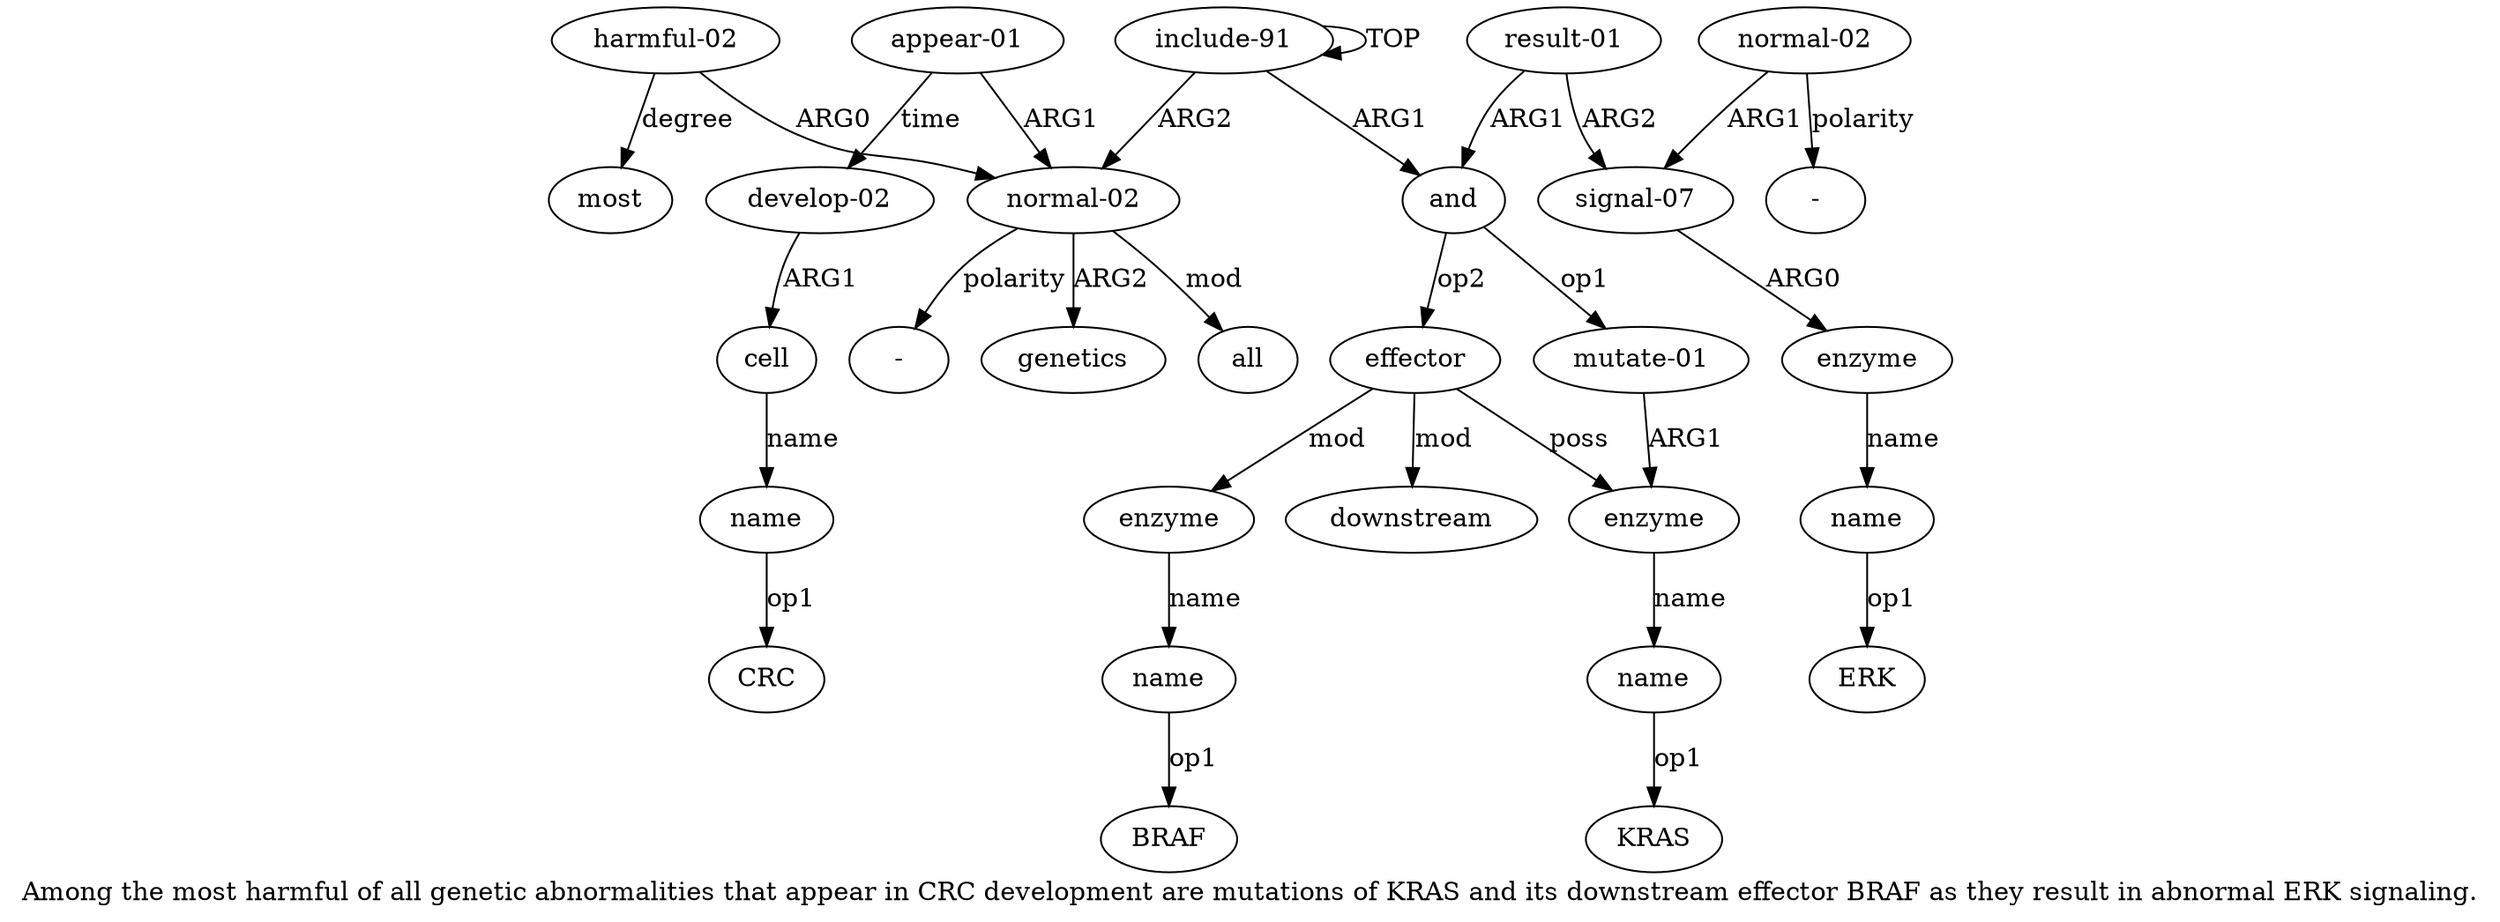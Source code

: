 digraph  {
	graph [label="Among the most harmful of all genetic abnormalities that appear in CRC development are mutations of KRAS and its downstream effector \
BRAF as they result in abnormal ERK signaling."];
	node [label="\N"];
	a20	 [color=black,
		gold_ind=20,
		gold_label="develop-02",
		label="develop-02",
		test_ind=20,
		test_label="develop-02"];
	a21	 [color=black,
		gold_ind=21,
		gold_label=cell,
		label=cell,
		test_ind=21,
		test_label=cell];
	a20 -> a21 [key=0,
	color=black,
	gold_label=ARG1,
	label=ARG1,
	test_label=ARG1];
a22 [color=black,
	gold_ind=22,
	gold_label=name,
	label=name,
	test_ind=22,
	test_label=name];
a21 -> a22 [key=0,
color=black,
gold_label=name,
label=name,
test_label=name];
"a22 CRC" [color=black,
gold_ind=-1,
gold_label=CRC,
label=CRC,
test_ind=-1,
test_label=CRC];
a22 -> "a22 CRC" [key=0,
color=black,
gold_label=op1,
label=op1,
test_label=op1];
"a14 -" [color=black,
gold_ind=-1,
gold_label="-",
label="-",
test_ind=-1,
test_label="-"];
"a8 BRAF" [color=black,
gold_ind=-1,
gold_label=BRAF,
label=BRAF,
test_ind=-1,
test_label=BRAF];
"a12 ERK" [color=black,
gold_ind=-1,
gold_label=ERK,
label=ERK,
test_ind=-1,
test_label=ERK];
a15 [color=black,
gold_ind=15,
gold_label=genetics,
label=genetics,
test_ind=15,
test_label=genetics];
a14 [color=black,
gold_ind=14,
gold_label="normal-02",
label="normal-02",
test_ind=14,
test_label="normal-02"];
a14 -> "a14 -" [key=0,
color=black,
gold_label=polarity,
label=polarity,
test_label=polarity];
a14 -> a15 [key=0,
color=black,
gold_label=ARG2,
label=ARG2,
test_label=ARG2];
a16 [color=black,
gold_ind=16,
gold_label=all,
label=all,
test_ind=16,
test_label=all];
a14 -> a16 [key=0,
color=black,
gold_label=mod,
label=mod,
test_label=mod];
a17 [color=black,
gold_ind=17,
gold_label="harmful-02",
label="harmful-02",
test_ind=17,
test_label="harmful-02"];
a17 -> a14 [key=0,
color=black,
gold_label=ARG0,
label=ARG0,
test_label=ARG0];
a18 [color=black,
gold_ind=18,
gold_label=most,
label=most,
test_ind=18,
test_label=most];
a17 -> a18 [key=0,
color=black,
gold_label=degree,
label=degree,
test_label=degree];
a11 [color=black,
gold_ind=11,
gold_label=enzyme,
label=enzyme,
test_ind=11,
test_label=enzyme];
a12 [color=black,
gold_ind=12,
gold_label=name,
label=name,
test_ind=12,
test_label=name];
a11 -> a12 [key=0,
color=black,
gold_label=name,
label=name,
test_label=name];
a10 [color=black,
gold_ind=10,
gold_label="signal-07",
label="signal-07",
test_ind=10,
test_label="signal-07"];
a10 -> a11 [key=0,
color=black,
gold_label=ARG0,
label=ARG0,
test_label=ARG0];
a13 [color=black,
gold_ind=13,
gold_label="normal-02",
label="normal-02",
test_ind=13,
test_label="normal-02"];
a13 -> a10 [key=0,
color=black,
gold_label=ARG1,
label=ARG1,
test_label=ARG1];
"a13 -" [color=black,
gold_ind=-1,
gold_label="-",
label="-",
test_ind=-1,
test_label="-"];
a13 -> "a13 -" [key=0,
color=black,
gold_label=polarity,
label=polarity,
test_label=polarity];
a12 -> "a12 ERK" [key=0,
color=black,
gold_label=op1,
label=op1,
test_label=op1];
a19 [color=black,
gold_ind=19,
gold_label="appear-01",
label="appear-01",
test_ind=19,
test_label="appear-01"];
a19 -> a20 [key=0,
color=black,
gold_label=time,
label=time,
test_label=time];
a19 -> a14 [key=0,
color=black,
gold_label=ARG1,
label=ARG1,
test_label=ARG1];
a1 [color=black,
gold_ind=1,
gold_label=and,
label=and,
test_ind=1,
test_label=and];
a2 [color=black,
gold_ind=2,
gold_label="mutate-01",
label="mutate-01",
test_ind=2,
test_label="mutate-01"];
a1 -> a2 [key=0,
color=black,
gold_label=op1,
label=op1,
test_label=op1];
a5 [color=black,
gold_ind=5,
gold_label=effector,
label=effector,
test_ind=5,
test_label=effector];
a1 -> a5 [key=0,
color=black,
gold_label=op2,
label=op2,
test_label=op2];
a0 [color=black,
gold_ind=0,
gold_label="include-91",
label="include-91",
test_ind=0,
test_label="include-91"];
a0 -> a14 [key=0,
color=black,
gold_label=ARG2,
label=ARG2,
test_label=ARG2];
a0 -> a1 [key=0,
color=black,
gold_label=ARG1,
label=ARG1,
test_label=ARG1];
a0 -> a0 [key=0,
color=black,
gold_label=TOP,
label=TOP,
test_label=TOP];
a3 [color=black,
gold_ind=3,
gold_label=enzyme,
label=enzyme,
test_ind=3,
test_label=enzyme];
a4 [color=black,
gold_ind=4,
gold_label=name,
label=name,
test_ind=4,
test_label=name];
a3 -> a4 [key=0,
color=black,
gold_label=name,
label=name,
test_label=name];
a2 -> a3 [key=0,
color=black,
gold_label=ARG1,
label=ARG1,
test_label=ARG1];
a5 -> a3 [key=0,
color=black,
gold_label=poss,
label=poss,
test_label=poss];
a7 [color=black,
gold_ind=7,
gold_label=enzyme,
label=enzyme,
test_ind=7,
test_label=enzyme];
a5 -> a7 [key=0,
color=black,
gold_label=mod,
label=mod,
test_label=mod];
a6 [color=black,
gold_ind=6,
gold_label=downstream,
label=downstream,
test_ind=6,
test_label=downstream];
a5 -> a6 [key=0,
color=black,
gold_label=mod,
label=mod,
test_label=mod];
"a4 KRAS" [color=black,
gold_ind=-1,
gold_label=KRAS,
label=KRAS,
test_ind=-1,
test_label=KRAS];
a4 -> "a4 KRAS" [key=0,
color=black,
gold_label=op1,
label=op1,
test_label=op1];
a8 [color=black,
gold_ind=8,
gold_label=name,
label=name,
test_ind=8,
test_label=name];
a7 -> a8 [key=0,
color=black,
gold_label=name,
label=name,
test_label=name];
a9 [color=black,
gold_ind=9,
gold_label="result-01",
label="result-01",
test_ind=9,
test_label="result-01"];
a9 -> a10 [key=0,
color=black,
gold_label=ARG2,
label=ARG2,
test_label=ARG2];
a9 -> a1 [key=0,
color=black,
gold_label=ARG1,
label=ARG1,
test_label=ARG1];
a8 -> "a8 BRAF" [key=0,
color=black,
gold_label=op1,
label=op1,
test_label=op1];
}
